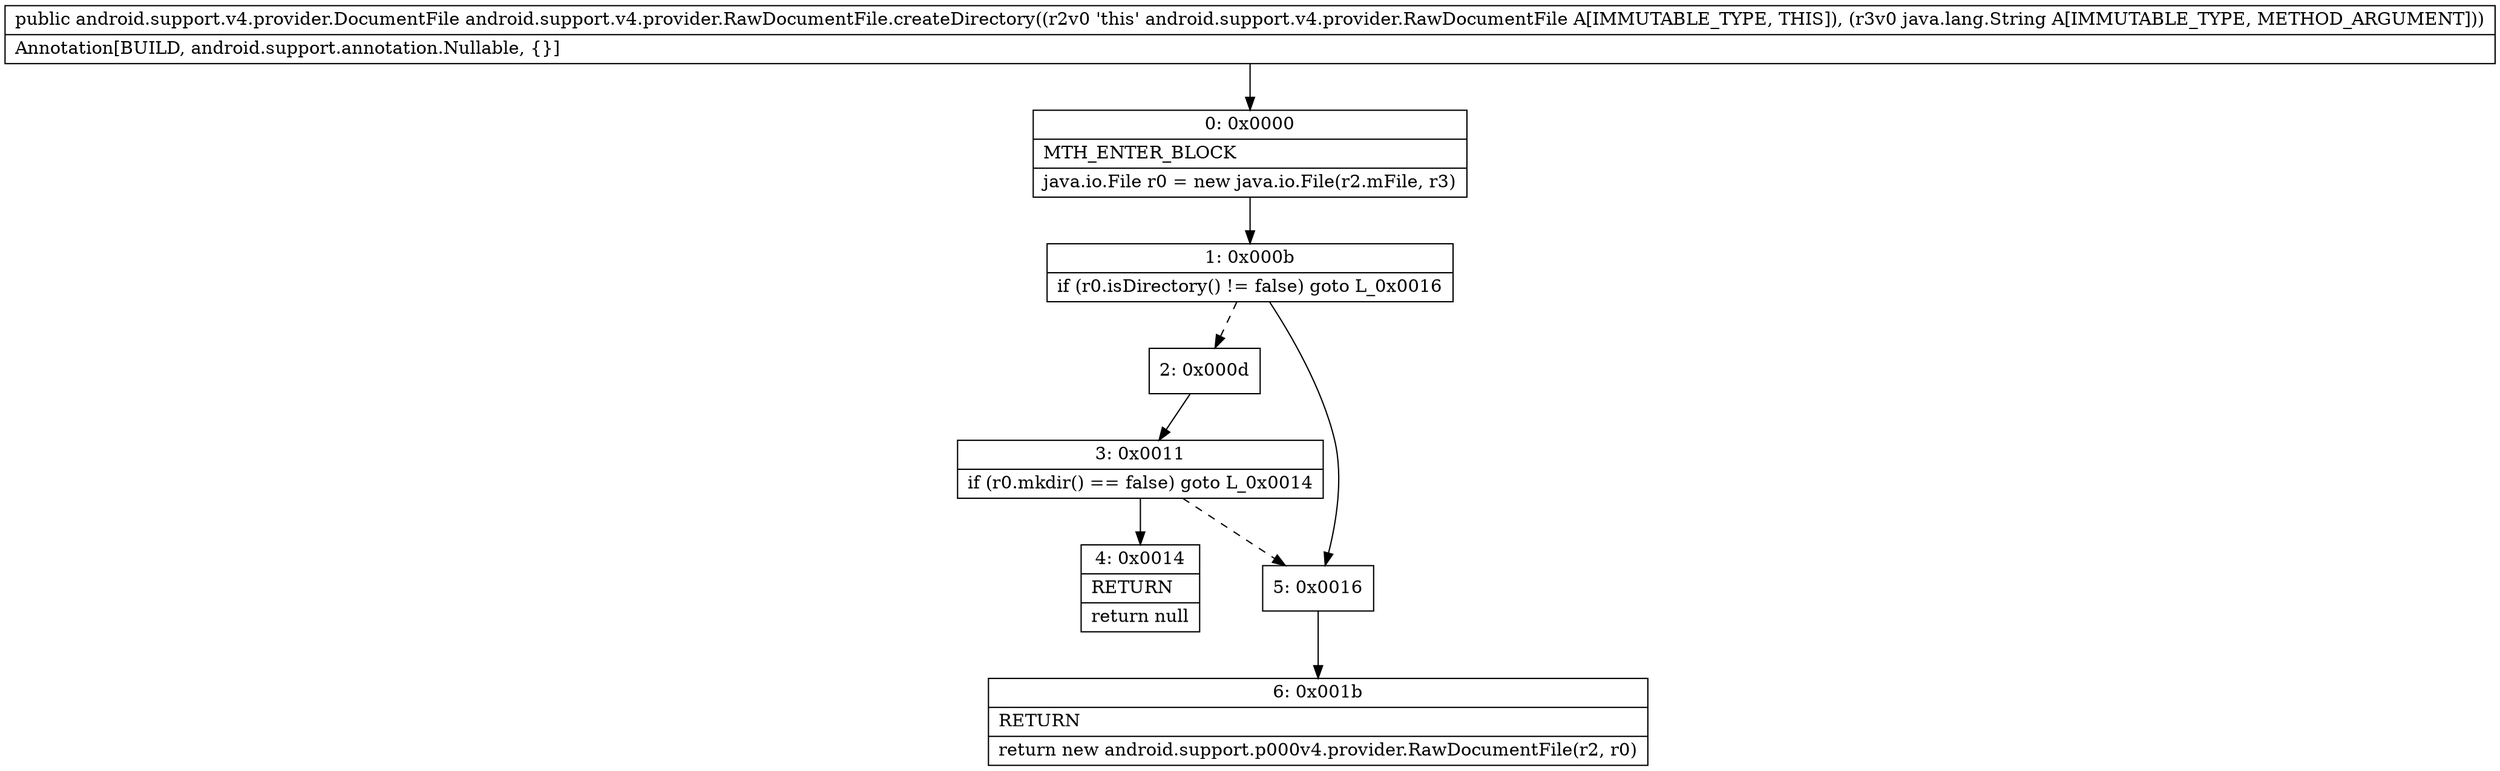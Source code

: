 digraph "CFG forandroid.support.v4.provider.RawDocumentFile.createDirectory(Ljava\/lang\/String;)Landroid\/support\/v4\/provider\/DocumentFile;" {
Node_0 [shape=record,label="{0\:\ 0x0000|MTH_ENTER_BLOCK\l|java.io.File r0 = new java.io.File(r2.mFile, r3)\l}"];
Node_1 [shape=record,label="{1\:\ 0x000b|if (r0.isDirectory() != false) goto L_0x0016\l}"];
Node_2 [shape=record,label="{2\:\ 0x000d}"];
Node_3 [shape=record,label="{3\:\ 0x0011|if (r0.mkdir() == false) goto L_0x0014\l}"];
Node_4 [shape=record,label="{4\:\ 0x0014|RETURN\l|return null\l}"];
Node_5 [shape=record,label="{5\:\ 0x0016}"];
Node_6 [shape=record,label="{6\:\ 0x001b|RETURN\l|return new android.support.p000v4.provider.RawDocumentFile(r2, r0)\l}"];
MethodNode[shape=record,label="{public android.support.v4.provider.DocumentFile android.support.v4.provider.RawDocumentFile.createDirectory((r2v0 'this' android.support.v4.provider.RawDocumentFile A[IMMUTABLE_TYPE, THIS]), (r3v0 java.lang.String A[IMMUTABLE_TYPE, METHOD_ARGUMENT]))  | Annotation[BUILD, android.support.annotation.Nullable, \{\}]\l}"];
MethodNode -> Node_0;
Node_0 -> Node_1;
Node_1 -> Node_2[style=dashed];
Node_1 -> Node_5;
Node_2 -> Node_3;
Node_3 -> Node_4;
Node_3 -> Node_5[style=dashed];
Node_5 -> Node_6;
}

